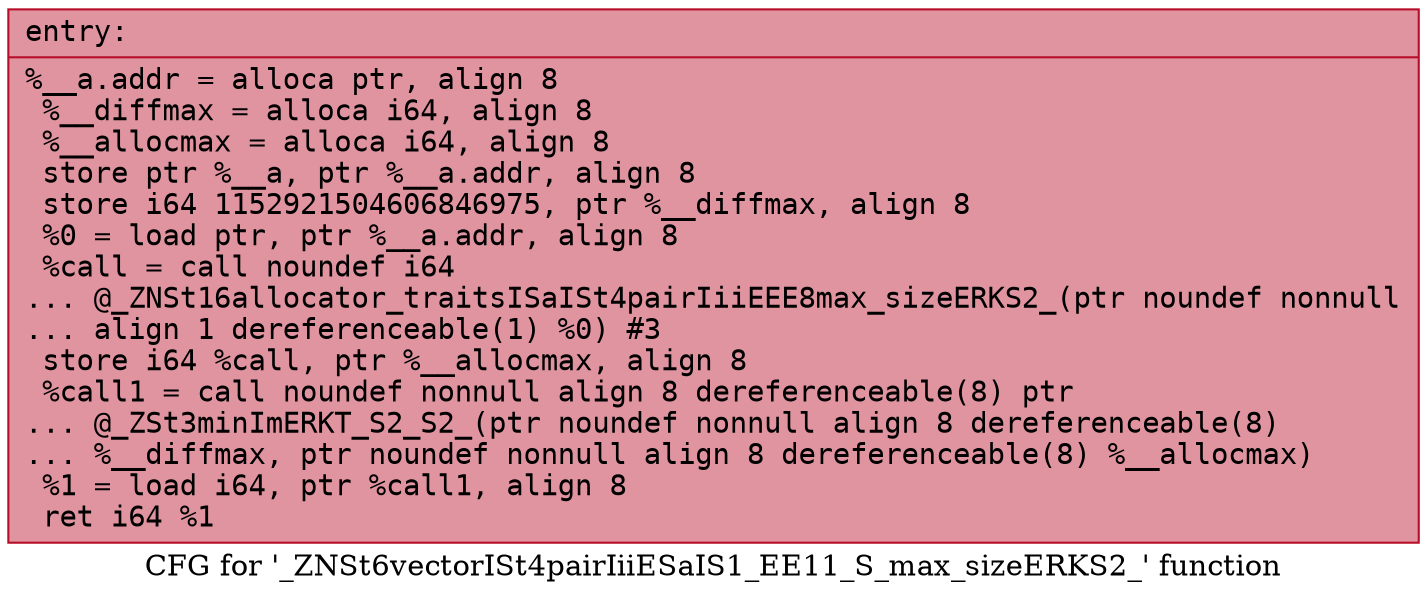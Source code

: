 digraph "CFG for '_ZNSt6vectorISt4pairIiiESaIS1_EE11_S_max_sizeERKS2_' function" {
	label="CFG for '_ZNSt6vectorISt4pairIiiESaIS1_EE11_S_max_sizeERKS2_' function";

	Node0x56307d717c30 [shape=record,color="#b70d28ff", style=filled, fillcolor="#b70d2870" fontname="Courier",label="{entry:\l|  %__a.addr = alloca ptr, align 8\l  %__diffmax = alloca i64, align 8\l  %__allocmax = alloca i64, align 8\l  store ptr %__a, ptr %__a.addr, align 8\l  store i64 1152921504606846975, ptr %__diffmax, align 8\l  %0 = load ptr, ptr %__a.addr, align 8\l  %call = call noundef i64\l... @_ZNSt16allocator_traitsISaISt4pairIiiEEE8max_sizeERKS2_(ptr noundef nonnull\l... align 1 dereferenceable(1) %0) #3\l  store i64 %call, ptr %__allocmax, align 8\l  %call1 = call noundef nonnull align 8 dereferenceable(8) ptr\l... @_ZSt3minImERKT_S2_S2_(ptr noundef nonnull align 8 dereferenceable(8)\l... %__diffmax, ptr noundef nonnull align 8 dereferenceable(8) %__allocmax)\l  %1 = load i64, ptr %call1, align 8\l  ret i64 %1\l}"];
}
